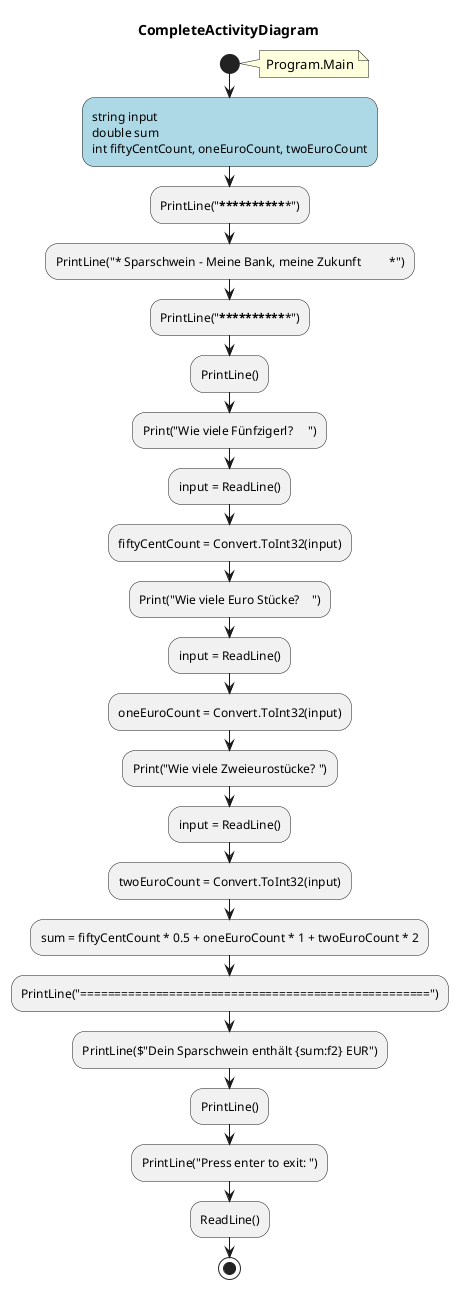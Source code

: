 @startuml CompleteActivityDiagram
title CompleteActivityDiagram
start
note right:  Program.Main
#LightBlue:string input
double sum
int fiftyCentCount, oneEuroCount, twoEuroCount;
:PrintLine("***************************************************");
:PrintLine("* Sparschwein - Meine Bank, meine Zukunft         *");
:PrintLine("***************************************************");
:PrintLine();
:Print("Wie viele Fünfzigerl?     ");
:input = ReadLine();
:fiftyCentCount = Convert.ToInt32(input);
:Print("Wie viele Euro Stücke?    ");
:input = ReadLine();
:oneEuroCount = Convert.ToInt32(input);
:Print("Wie viele Zweieurostücke? ");
:input = ReadLine();
:twoEuroCount = Convert.ToInt32(input);
:sum = fiftyCentCount * 0.5 + oneEuroCount * 1 + twoEuroCount * 2;
:PrintLine("===================================================");
:PrintLine($"Dein Sparschwein enthält {sum:f2} EUR");
:PrintLine();
:PrintLine("Press enter to exit: ");
:ReadLine();
stop
@enduml
